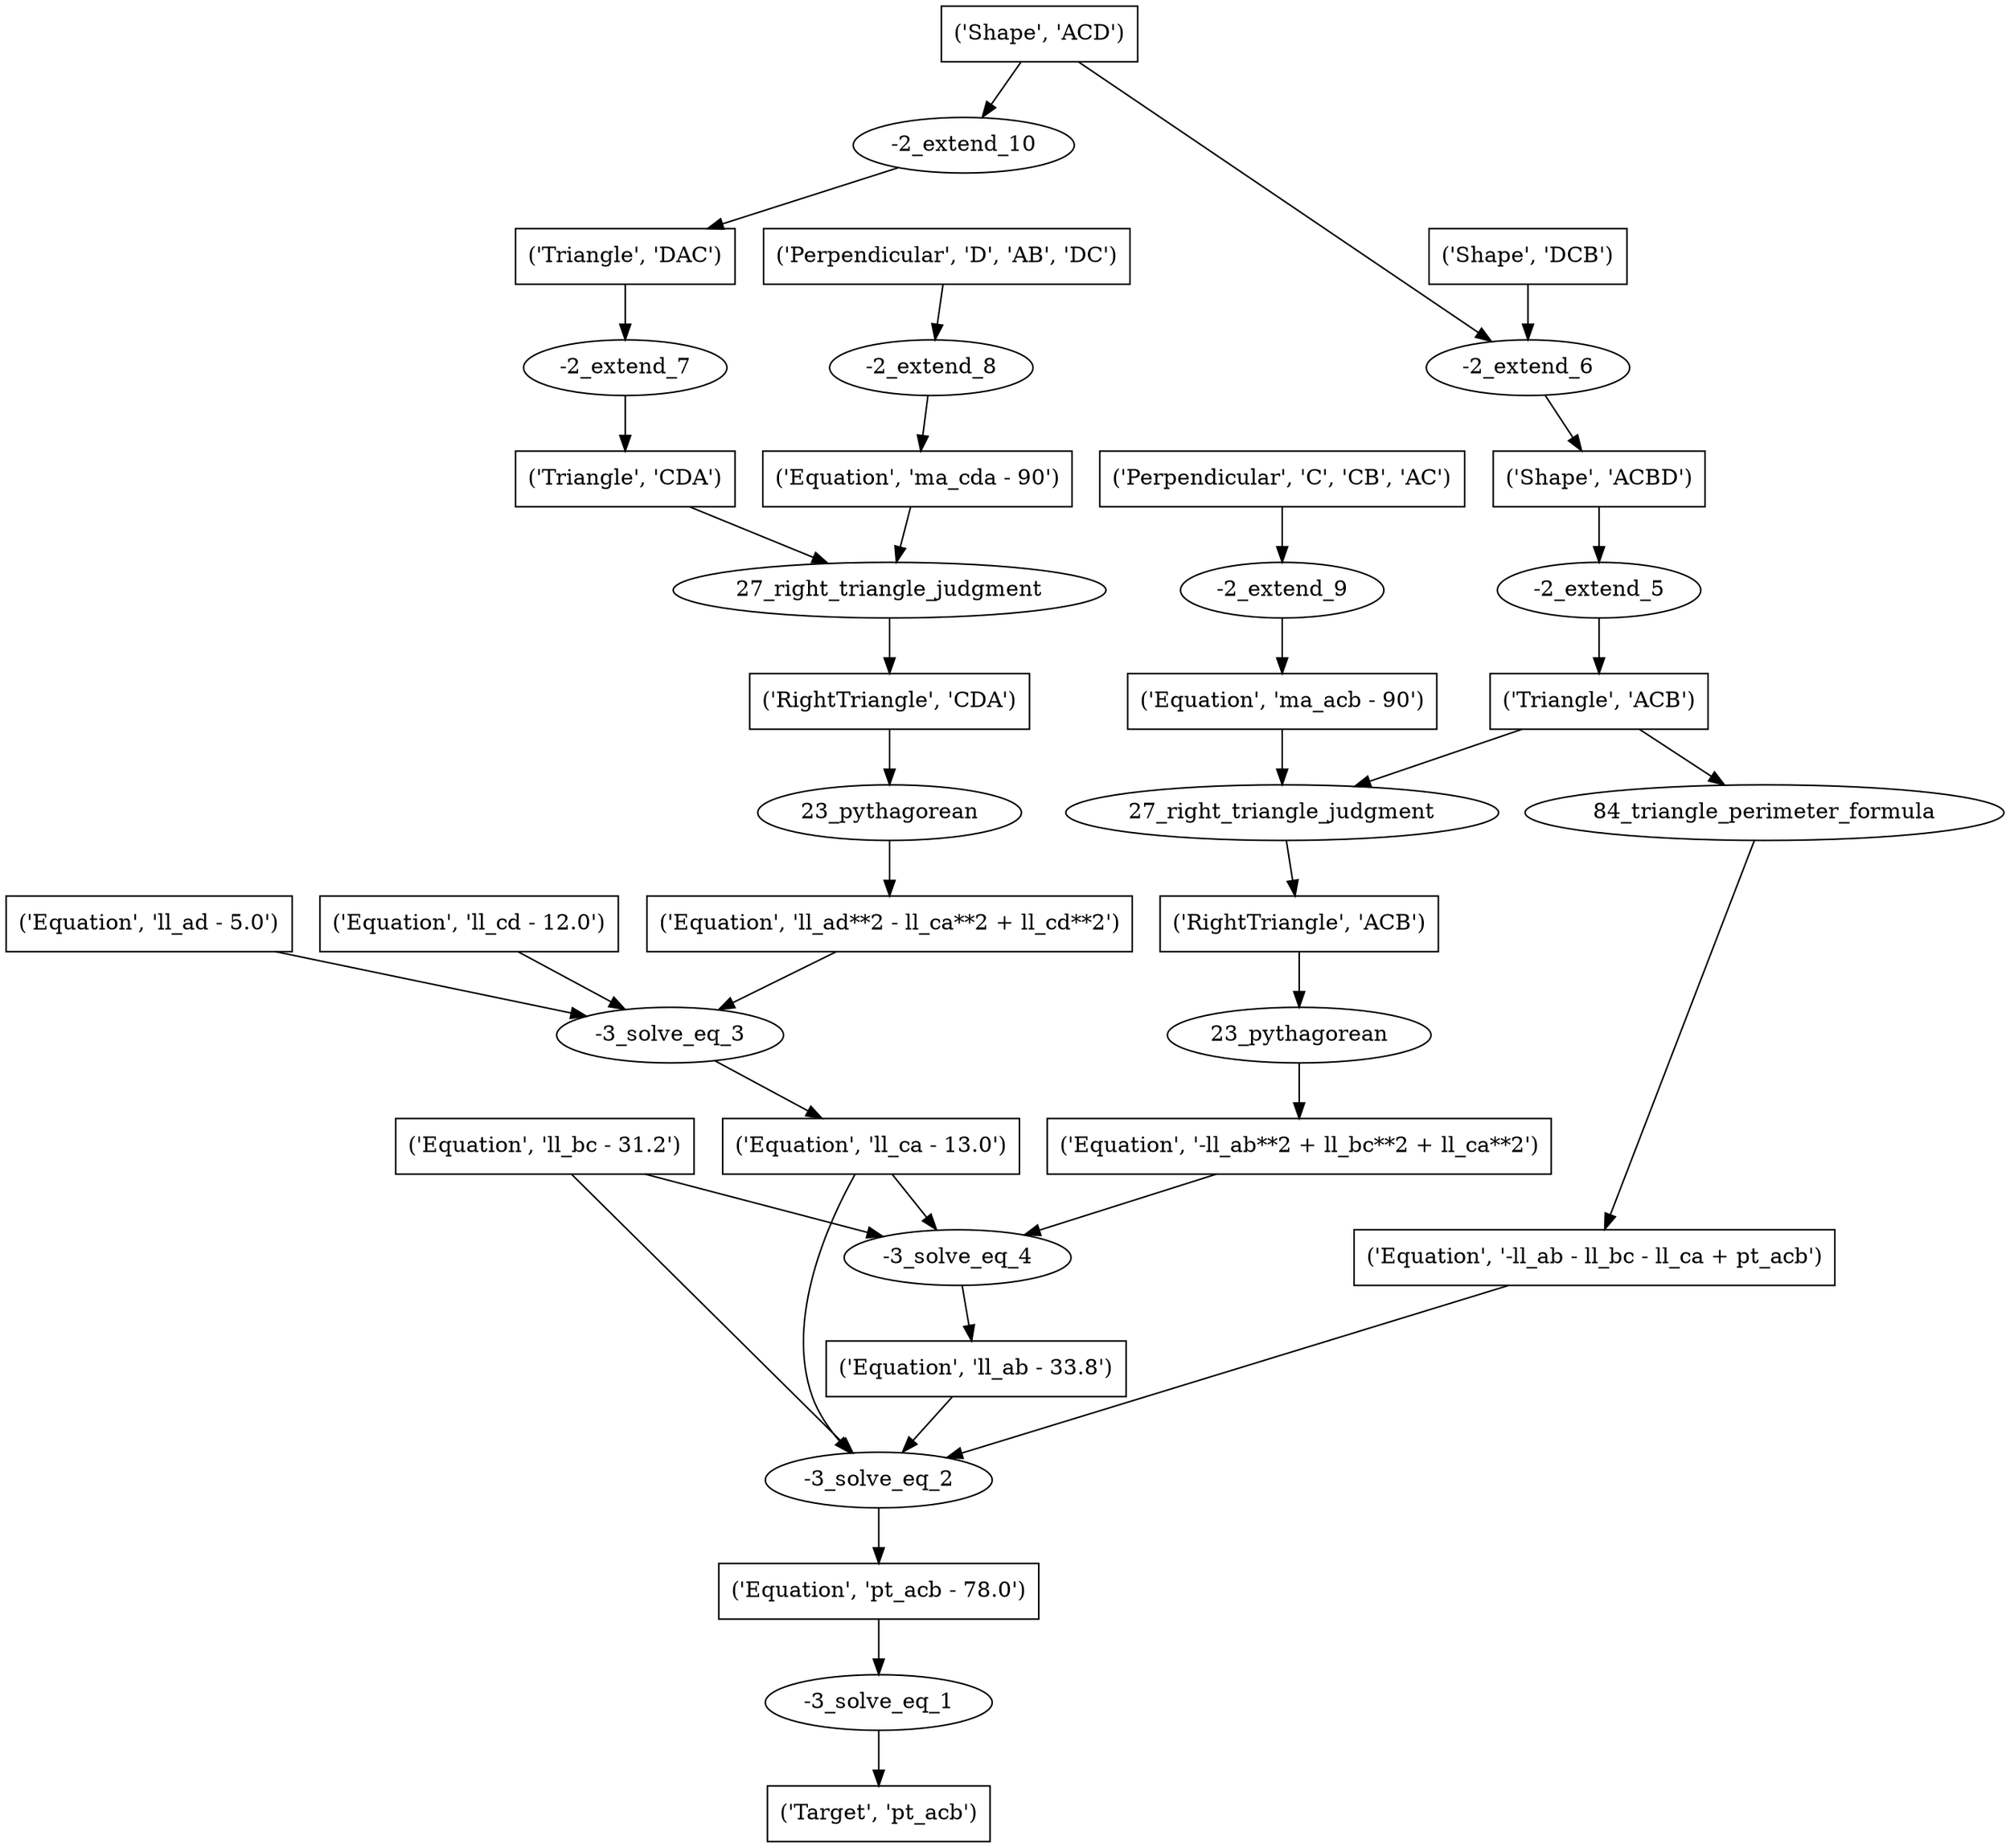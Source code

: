 digraph 25 {
	0 [label="('Target', 'pt_acb')" shape=box]
	1 [label="-3_solve_eq_1"]
	1 -> 0
	2 [label="('Equation', 'pt_acb - 78.0')" shape=box]
	2 -> 1
	3 [label="-3_solve_eq_2"]
	3 -> 2
	4 [label="('Equation', 'll_bc - 31.2')" shape=box]
	4 -> 3
	5 [label="('Equation', 'll_ca - 13.0')" shape=box]
	5 -> 3
	6 [label="('Equation', 'll_ab - 33.8')" shape=box]
	6 -> 3
	7 [label="('Equation', '-ll_ab - ll_bc - ll_ca + pt_acb')" shape=box]
	7 -> 3
	8 [label="-3_solve_eq_3"]
	8 -> 5
	9 [label="('Equation', 'll_ad - 5.0')" shape=box]
	9 -> 8
	10 [label="('Equation', 'll_cd - 12.0')" shape=box]
	10 -> 8
	11 [label="('Equation', 'll_ad**2 - ll_ca**2 + ll_cd**2')" shape=box]
	11 -> 8
	12 [label="-3_solve_eq_4"]
	12 -> 6
	4 -> 12
	13 [label="('Equation', '-ll_ab**2 + ll_bc**2 + ll_ca**2')" shape=box]
	13 -> 12
	5 -> 12
	14 [label="84_triangle_perimeter_formula"]
	14 -> 7
	15 [label="('Triangle', 'ACB')" shape=box]
	15 -> 14
	16 [label="23_pythagorean"]
	16 -> 11
	17 [label="('RightTriangle', 'CDA')" shape=box]
	17 -> 16
	18 [label="23_pythagorean"]
	18 -> 13
	19 [label="('RightTriangle', 'ACB')" shape=box]
	19 -> 18
	20 [label="-2_extend_5"]
	20 -> 15
	21 [label="('Shape', 'ACBD')" shape=box]
	21 -> 20
	22 [label="27_right_triangle_judgment"]
	22 -> 17
	23 [label="('Triangle', 'CDA')" shape=box]
	23 -> 22
	24 [label="('Equation', 'ma_cda - 90')" shape=box]
	24 -> 22
	25 [label="27_right_triangle_judgment"]
	25 -> 19
	15 -> 25
	26 [label="('Equation', 'ma_acb - 90')" shape=box]
	26 -> 25
	27 [label="-2_extend_6"]
	27 -> 21
	28 [label="('Shape', 'ACD')" shape=box]
	28 -> 27
	29 [label="('Shape', 'DCB')" shape=box]
	29 -> 27
	30 [label="-2_extend_7"]
	30 -> 23
	31 [label="('Triangle', 'DAC')" shape=box]
	31 -> 30
	32 [label="-2_extend_8"]
	32 -> 24
	33 [label="('Perpendicular', 'D', 'AB', 'DC')" shape=box]
	33 -> 32
	34 [label="-2_extend_9"]
	34 -> 26
	35 [label="('Perpendicular', 'C', 'CB', 'AC')" shape=box]
	35 -> 34
	36 [label="-2_extend_10"]
	36 -> 31
	28 -> 36
}
